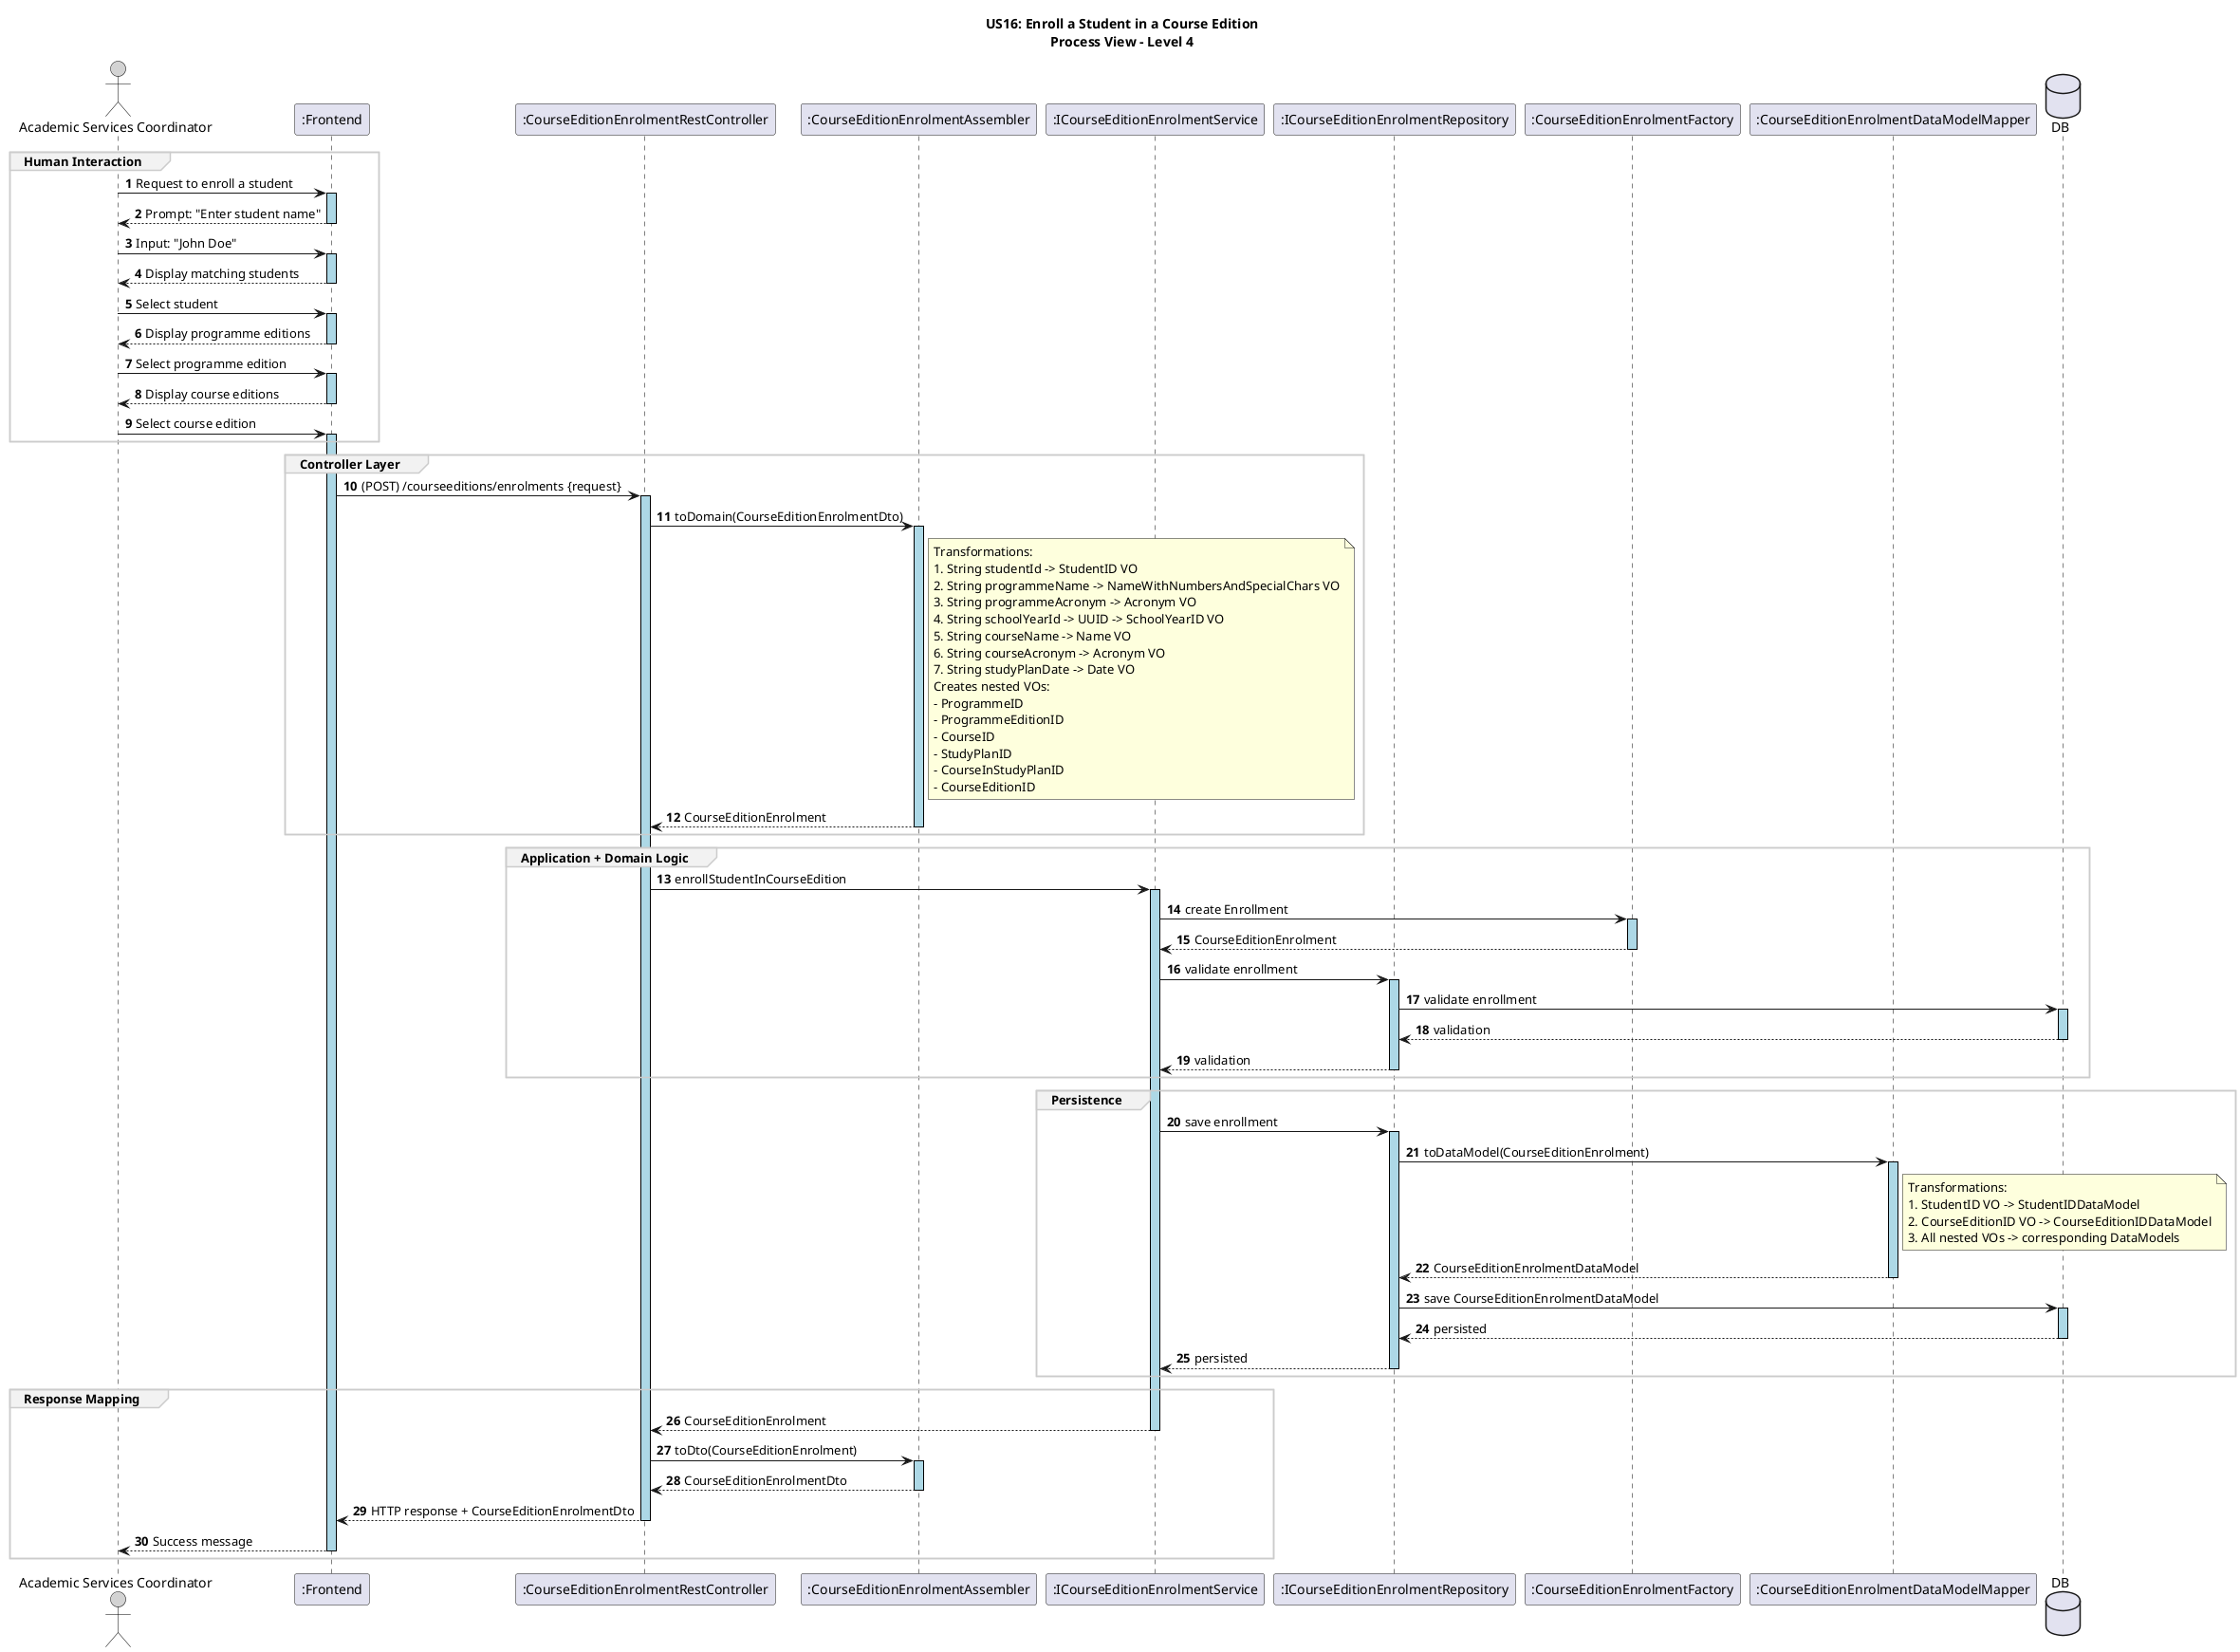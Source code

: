 @startuml

title US16: Enroll a Student in a Course Edition\nProcess View – Level 4

autonumber
skinparam sequence {
    LifelineBorderColor black
    LifelineBackgroundColor LightBlue
    ActorBorderColor black
    ActorBackgroundColor LightGray
    GroupBorderColor #cccccc
    GroupBackgroundColor #f2f2f2
}

actor "Academic Services Coordinator" as ASC
participant ":Frontend" as UI
participant ":CourseEditionEnrolmentRestController" as Controller
participant ":CourseEditionEnrolmentAssembler" as Assembler
participant ":ICourseEditionEnrolmentService" as Service
participant ":ICourseEditionEnrolmentRepository" as Repository
participant ":CourseEditionEnrolmentFactory" as Factory
participant ":CourseEditionEnrolmentDataModelMapper" as DataModelMapper
database "DB" as SpringDataRepo

group Human Interaction
ASC -> UI ++: Request to enroll a student
UI --> ASC --: Prompt: "Enter student name"
ASC -> UI ++: Input: "John Doe"
UI --> ASC --: Display matching students
ASC -> UI ++: Select student
UI --> ASC --: Display programme editions
ASC -> UI ++: Select programme edition
UI --> ASC --: Display course editions
ASC -> UI ++: Select course edition
end group

group Controller Layer
UI -> Controller ++: (POST) /courseeditions/enrolments {request}
Controller -> Assembler ++: toDomain(CourseEditionEnrolmentDto)
note right of Assembler
  Transformations:
  1. String studentId -> StudentID VO
  2. String programmeName -> NameWithNumbersAndSpecialChars VO
  3. String programmeAcronym -> Acronym VO
  4. String schoolYearId -> UUID -> SchoolYearID VO
  5. String courseName -> Name VO
  6. String courseAcronym -> Acronym VO
  7. String studyPlanDate -> Date VO
  Creates nested VOs:
  - ProgrammeID
  - ProgrammeEditionID
  - CourseID
  - StudyPlanID
  - CourseInStudyPlanID
  - CourseEditionID
end note
Assembler --> Controller --: CourseEditionEnrolment
end group

group Application + Domain Logic
Controller -> Service ++: enrollStudentInCourseEdition
Service -> Factory ++: create Enrollment
Factory --> Service --: CourseEditionEnrolment
Service -> Repository ++: validate enrollment
Repository -> SpringDataRepo ++: validate enrollment
SpringDataRepo --> Repository --: validation
Repository --> Service --: validation
end group

group Persistence
Service -> Repository ++: save enrollment
Repository -> DataModelMapper ++: toDataModel(CourseEditionEnrolment)
note right of DataModelMapper
  Transformations:
  1. StudentID VO -> StudentIDDataModel
  2. CourseEditionID VO -> CourseEditionIDDataModel
  3. All nested VOs -> corresponding DataModels
end note
DataModelMapper --> Repository --: CourseEditionEnrolmentDataModel
Repository -> SpringDataRepo ++: save CourseEditionEnrolmentDataModel
SpringDataRepo --> Repository --: persisted
Repository --> Service --: persisted
end group

group Response Mapping
Service --> Controller --: CourseEditionEnrolment
Controller -> Assembler ++: toDto(CourseEditionEnrolment)
Assembler --> Controller --: CourseEditionEnrolmentDto
Controller --> UI --: HTTP response + CourseEditionEnrolmentDto
UI --> ASC --: Success message
end group

@enduml
